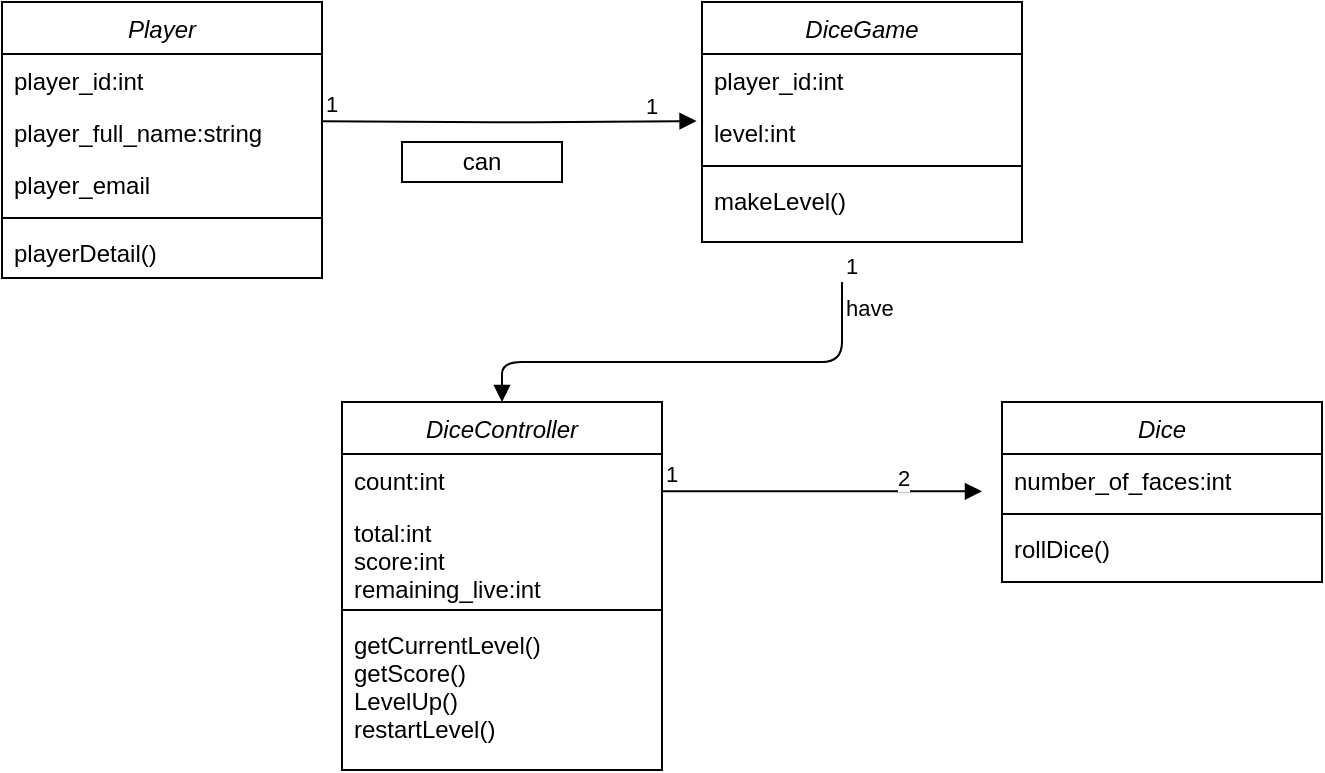 <mxfile version="13.10.9" type="github">
  <diagram id="C5RBs43oDa-KdzZeNtuy" name="Page-1">
    <mxGraphModel dx="981" dy="526" grid="1" gridSize="10" guides="1" tooltips="1" connect="1" arrows="1" fold="1" page="1" pageScale="1" pageWidth="827" pageHeight="1169" math="0" shadow="0">
      <root>
        <mxCell id="WIyWlLk6GJQsqaUBKTNV-0" />
        <mxCell id="WIyWlLk6GJQsqaUBKTNV-1" parent="WIyWlLk6GJQsqaUBKTNV-0" />
        <mxCell id="zkfFHV4jXpPFQw0GAbJ--0" value="Player" style="swimlane;fontStyle=2;align=center;verticalAlign=top;childLayout=stackLayout;horizontal=1;startSize=26;horizontalStack=0;resizeParent=1;resizeLast=0;collapsible=1;marginBottom=0;rounded=0;shadow=0;strokeWidth=1;" parent="WIyWlLk6GJQsqaUBKTNV-1" vertex="1">
          <mxGeometry x="40" y="40" width="160" height="138" as="geometry">
            <mxRectangle x="230" y="140" width="160" height="26" as="alternateBounds" />
          </mxGeometry>
        </mxCell>
        <mxCell id="zkfFHV4jXpPFQw0GAbJ--1" value="player_id:int" style="text;align=left;verticalAlign=top;spacingLeft=4;spacingRight=4;overflow=hidden;rotatable=0;points=[[0,0.5],[1,0.5]];portConstraint=eastwest;" parent="zkfFHV4jXpPFQw0GAbJ--0" vertex="1">
          <mxGeometry y="26" width="160" height="26" as="geometry" />
        </mxCell>
        <mxCell id="zkfFHV4jXpPFQw0GAbJ--2" value="player_full_name:string" style="text;align=left;verticalAlign=top;spacingLeft=4;spacingRight=4;overflow=hidden;rotatable=0;points=[[0,0.5],[1,0.5]];portConstraint=eastwest;rounded=0;shadow=0;html=0;" parent="zkfFHV4jXpPFQw0GAbJ--0" vertex="1">
          <mxGeometry y="52" width="160" height="26" as="geometry" />
        </mxCell>
        <mxCell id="zkfFHV4jXpPFQw0GAbJ--3" value="player_email" style="text;align=left;verticalAlign=top;spacingLeft=4;spacingRight=4;overflow=hidden;rotatable=0;points=[[0,0.5],[1,0.5]];portConstraint=eastwest;rounded=0;shadow=0;html=0;" parent="zkfFHV4jXpPFQw0GAbJ--0" vertex="1">
          <mxGeometry y="78" width="160" height="26" as="geometry" />
        </mxCell>
        <mxCell id="zkfFHV4jXpPFQw0GAbJ--4" value="" style="line;html=1;strokeWidth=1;align=left;verticalAlign=middle;spacingTop=-1;spacingLeft=3;spacingRight=3;rotatable=0;labelPosition=right;points=[];portConstraint=eastwest;" parent="zkfFHV4jXpPFQw0GAbJ--0" vertex="1">
          <mxGeometry y="104" width="160" height="8" as="geometry" />
        </mxCell>
        <mxCell id="zkfFHV4jXpPFQw0GAbJ--5" value="playerDetail()" style="text;align=left;verticalAlign=top;spacingLeft=4;spacingRight=4;overflow=hidden;rotatable=0;points=[[0,0.5],[1,0.5]];portConstraint=eastwest;" parent="zkfFHV4jXpPFQw0GAbJ--0" vertex="1">
          <mxGeometry y="112" width="160" height="26" as="geometry" />
        </mxCell>
        <mxCell id="DEaqbVRy3g087VdfQBl1-0" value="DiceGame" style="swimlane;fontStyle=2;align=center;verticalAlign=top;childLayout=stackLayout;horizontal=1;startSize=26;horizontalStack=0;resizeParent=1;resizeLast=0;collapsible=1;marginBottom=0;rounded=0;shadow=0;strokeWidth=1;" vertex="1" parent="WIyWlLk6GJQsqaUBKTNV-1">
          <mxGeometry x="390" y="40" width="160" height="120" as="geometry">
            <mxRectangle x="230" y="140" width="160" height="26" as="alternateBounds" />
          </mxGeometry>
        </mxCell>
        <mxCell id="DEaqbVRy3g087VdfQBl1-1" value="player_id:int" style="text;align=left;verticalAlign=top;spacingLeft=4;spacingRight=4;overflow=hidden;rotatable=0;points=[[0,0.5],[1,0.5]];portConstraint=eastwest;" vertex="1" parent="DEaqbVRy3g087VdfQBl1-0">
          <mxGeometry y="26" width="160" height="26" as="geometry" />
        </mxCell>
        <mxCell id="DEaqbVRy3g087VdfQBl1-3" value="level:int" style="text;align=left;verticalAlign=top;spacingLeft=4;spacingRight=4;overflow=hidden;rotatable=0;points=[[0,0.5],[1,0.5]];portConstraint=eastwest;rounded=0;shadow=0;html=0;" vertex="1" parent="DEaqbVRy3g087VdfQBl1-0">
          <mxGeometry y="52" width="160" height="26" as="geometry" />
        </mxCell>
        <mxCell id="DEaqbVRy3g087VdfQBl1-4" value="" style="line;html=1;strokeWidth=1;align=left;verticalAlign=middle;spacingTop=-1;spacingLeft=3;spacingRight=3;rotatable=0;labelPosition=right;points=[];portConstraint=eastwest;" vertex="1" parent="DEaqbVRy3g087VdfQBl1-0">
          <mxGeometry y="78" width="160" height="8" as="geometry" />
        </mxCell>
        <mxCell id="DEaqbVRy3g087VdfQBl1-5" value="makeLevel()" style="text;align=left;verticalAlign=top;spacingLeft=4;spacingRight=4;overflow=hidden;rotatable=0;points=[[0,0.5],[1,0.5]];portConstraint=eastwest;" vertex="1" parent="DEaqbVRy3g087VdfQBl1-0">
          <mxGeometry y="86" width="160" height="26" as="geometry" />
        </mxCell>
        <mxCell id="DEaqbVRy3g087VdfQBl1-6" value="DiceController" style="swimlane;fontStyle=2;align=center;verticalAlign=top;childLayout=stackLayout;horizontal=1;startSize=26;horizontalStack=0;resizeParent=1;resizeLast=0;collapsible=1;marginBottom=0;rounded=0;shadow=0;strokeWidth=1;" vertex="1" parent="WIyWlLk6GJQsqaUBKTNV-1">
          <mxGeometry x="210" y="240" width="160" height="184" as="geometry">
            <mxRectangle x="230" y="140" width="160" height="26" as="alternateBounds" />
          </mxGeometry>
        </mxCell>
        <mxCell id="DEaqbVRy3g087VdfQBl1-7" value="count:int" style="text;align=left;verticalAlign=top;spacingLeft=4;spacingRight=4;overflow=hidden;rotatable=0;points=[[0,0.5],[1,0.5]];portConstraint=eastwest;" vertex="1" parent="DEaqbVRy3g087VdfQBl1-6">
          <mxGeometry y="26" width="160" height="26" as="geometry" />
        </mxCell>
        <mxCell id="DEaqbVRy3g087VdfQBl1-8" value="total:int&#xa;score:int&#xa;remaining_live:int" style="text;align=left;verticalAlign=top;spacingLeft=4;spacingRight=4;overflow=hidden;rotatable=0;points=[[0,0.5],[1,0.5]];portConstraint=eastwest;rounded=0;shadow=0;html=0;" vertex="1" parent="DEaqbVRy3g087VdfQBl1-6">
          <mxGeometry y="52" width="160" height="48" as="geometry" />
        </mxCell>
        <mxCell id="DEaqbVRy3g087VdfQBl1-9" value="" style="line;html=1;strokeWidth=1;align=left;verticalAlign=middle;spacingTop=-1;spacingLeft=3;spacingRight=3;rotatable=0;labelPosition=right;points=[];portConstraint=eastwest;" vertex="1" parent="DEaqbVRy3g087VdfQBl1-6">
          <mxGeometry y="100" width="160" height="8" as="geometry" />
        </mxCell>
        <mxCell id="DEaqbVRy3g087VdfQBl1-10" value="getCurrentLevel()&#xa;getScore()&#xa;LevelUp()&#xa;restartLevel()" style="text;align=left;verticalAlign=top;spacingLeft=4;spacingRight=4;overflow=hidden;rotatable=0;points=[[0,0.5],[1,0.5]];portConstraint=eastwest;" vertex="1" parent="DEaqbVRy3g087VdfQBl1-6">
          <mxGeometry y="108" width="160" height="72" as="geometry" />
        </mxCell>
        <mxCell id="DEaqbVRy3g087VdfQBl1-11" value="Dice" style="swimlane;fontStyle=2;align=center;verticalAlign=top;childLayout=stackLayout;horizontal=1;startSize=26;horizontalStack=0;resizeParent=1;resizeLast=0;collapsible=1;marginBottom=0;rounded=0;shadow=0;strokeWidth=1;" vertex="1" parent="WIyWlLk6GJQsqaUBKTNV-1">
          <mxGeometry x="540" y="240" width="160" height="90" as="geometry">
            <mxRectangle x="230" y="140" width="160" height="26" as="alternateBounds" />
          </mxGeometry>
        </mxCell>
        <mxCell id="DEaqbVRy3g087VdfQBl1-12" value="number_of_faces:int" style="text;align=left;verticalAlign=top;spacingLeft=4;spacingRight=4;overflow=hidden;rotatable=0;points=[[0,0.5],[1,0.5]];portConstraint=eastwest;" vertex="1" parent="DEaqbVRy3g087VdfQBl1-11">
          <mxGeometry y="26" width="160" height="26" as="geometry" />
        </mxCell>
        <mxCell id="DEaqbVRy3g087VdfQBl1-14" value="" style="line;html=1;strokeWidth=1;align=left;verticalAlign=middle;spacingTop=-1;spacingLeft=3;spacingRight=3;rotatable=0;labelPosition=right;points=[];portConstraint=eastwest;" vertex="1" parent="DEaqbVRy3g087VdfQBl1-11">
          <mxGeometry y="52" width="160" height="8" as="geometry" />
        </mxCell>
        <mxCell id="DEaqbVRy3g087VdfQBl1-15" value="rollDice()" style="text;align=left;verticalAlign=top;spacingLeft=4;spacingRight=4;overflow=hidden;rotatable=0;points=[[0,0.5],[1,0.5]];portConstraint=eastwest;" vertex="1" parent="DEaqbVRy3g087VdfQBl1-11">
          <mxGeometry y="60" width="160" height="30" as="geometry" />
        </mxCell>
        <mxCell id="DEaqbVRy3g087VdfQBl1-21" value="" style="endArrow=block;endFill=1;html=1;edgeStyle=orthogonalEdgeStyle;align=left;verticalAlign=top;entryX=-0.017;entryY=0.289;entryDx=0;entryDy=0;entryPerimeter=0;" edge="1" parent="WIyWlLk6GJQsqaUBKTNV-1" target="DEaqbVRy3g087VdfQBl1-3">
          <mxGeometry x="-1" relative="1" as="geometry">
            <mxPoint x="200" y="99.66" as="sourcePoint" />
            <mxPoint x="360" y="99.66" as="targetPoint" />
          </mxGeometry>
        </mxCell>
        <mxCell id="DEaqbVRy3g087VdfQBl1-22" value="1" style="edgeLabel;resizable=0;html=1;align=left;verticalAlign=bottom;" connectable="0" vertex="1" parent="DEaqbVRy3g087VdfQBl1-21">
          <mxGeometry x="-1" relative="1" as="geometry" />
        </mxCell>
        <mxCell id="DEaqbVRy3g087VdfQBl1-23" value="can" style="whiteSpace=wrap;html=1;" vertex="1" parent="WIyWlLk6GJQsqaUBKTNV-1">
          <mxGeometry x="240" y="110" width="80" height="20" as="geometry" />
        </mxCell>
        <mxCell id="DEaqbVRy3g087VdfQBl1-24" value="1" style="edgeLabel;resizable=0;html=1;align=left;verticalAlign=bottom;" connectable="0" vertex="1" parent="WIyWlLk6GJQsqaUBKTNV-1">
          <mxGeometry x="360" y="100.0" as="geometry" />
        </mxCell>
        <mxCell id="DEaqbVRy3g087VdfQBl1-25" value="have" style="endArrow=block;endFill=1;html=1;edgeStyle=orthogonalEdgeStyle;align=left;verticalAlign=top;entryX=0.5;entryY=0;entryDx=0;entryDy=0;" edge="1" parent="WIyWlLk6GJQsqaUBKTNV-1" target="DEaqbVRy3g087VdfQBl1-6">
          <mxGeometry x="-1" relative="1" as="geometry">
            <mxPoint x="460" y="180" as="sourcePoint" />
            <mxPoint x="470" y="230" as="targetPoint" />
            <Array as="points">
              <mxPoint x="460" y="220" />
              <mxPoint x="290" y="220" />
            </Array>
          </mxGeometry>
        </mxCell>
        <mxCell id="DEaqbVRy3g087VdfQBl1-26" value="1" style="edgeLabel;resizable=0;html=1;align=left;verticalAlign=bottom;" connectable="0" vertex="1" parent="DEaqbVRy3g087VdfQBl1-25">
          <mxGeometry x="-1" relative="1" as="geometry" />
        </mxCell>
        <mxCell id="DEaqbVRy3g087VdfQBl1-27" value="" style="endArrow=block;endFill=1;html=1;edgeStyle=orthogonalEdgeStyle;align=left;verticalAlign=top;" edge="1" parent="WIyWlLk6GJQsqaUBKTNV-1">
          <mxGeometry x="-1" relative="1" as="geometry">
            <mxPoint x="370" y="284.66" as="sourcePoint" />
            <mxPoint x="530" y="284.66" as="targetPoint" />
          </mxGeometry>
        </mxCell>
        <mxCell id="DEaqbVRy3g087VdfQBl1-28" value="1" style="edgeLabel;resizable=0;html=1;align=left;verticalAlign=bottom;" connectable="0" vertex="1" parent="DEaqbVRy3g087VdfQBl1-27">
          <mxGeometry x="-1" relative="1" as="geometry" />
        </mxCell>
        <mxCell id="DEaqbVRy3g087VdfQBl1-29" value="2" style="edgeLabel;resizable=0;html=1;align=left;verticalAlign=bottom;" connectable="0" vertex="1" parent="WIyWlLk6GJQsqaUBKTNV-1">
          <mxGeometry x="440" y="285.0" as="geometry">
            <mxPoint x="46" y="1" as="offset" />
          </mxGeometry>
        </mxCell>
      </root>
    </mxGraphModel>
  </diagram>
</mxfile>
